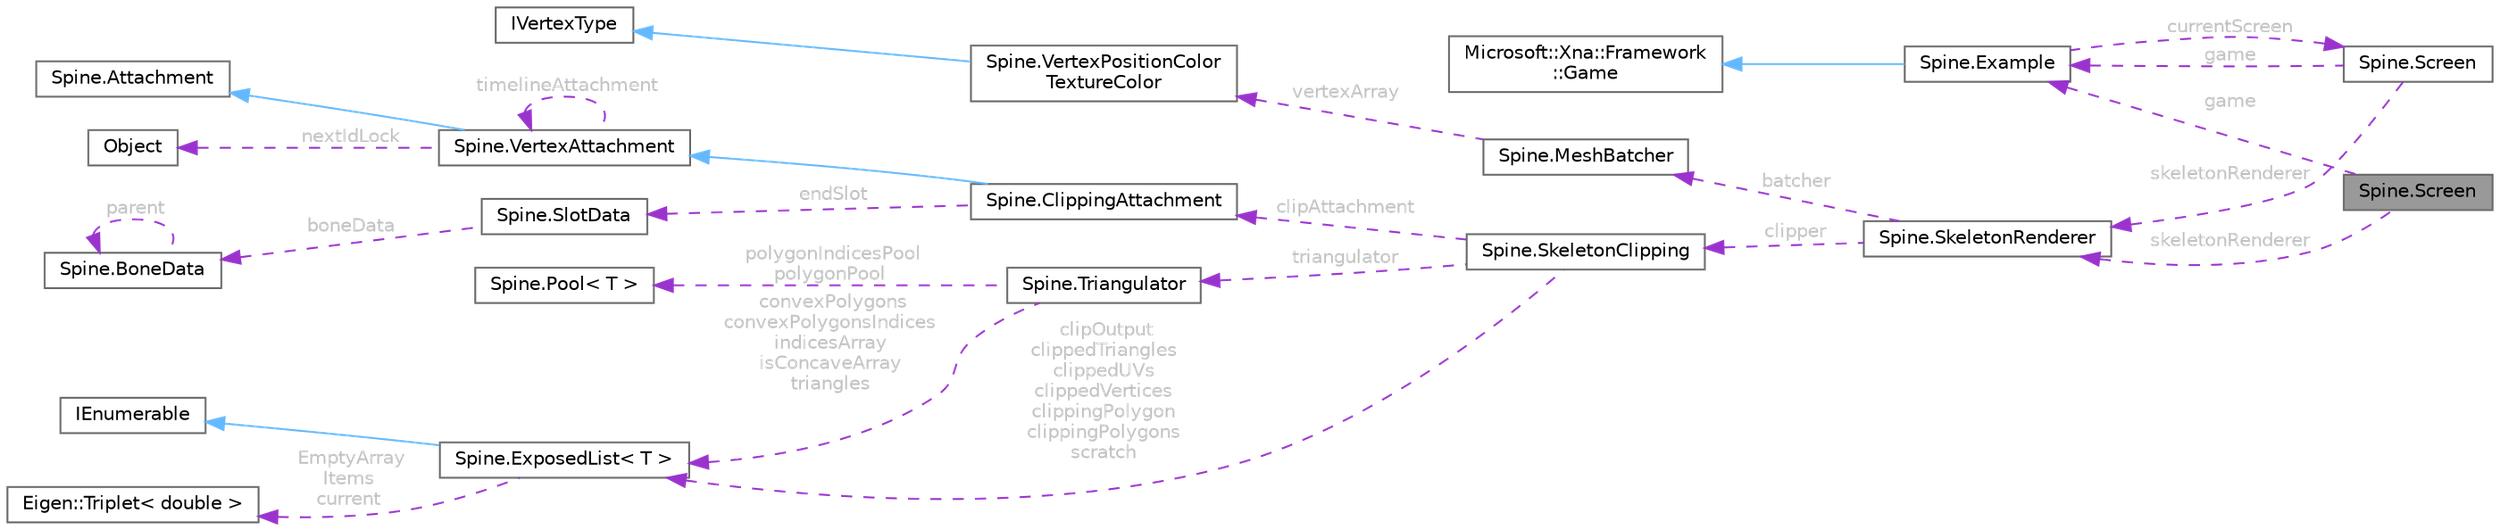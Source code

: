 digraph "Spine.Screen"
{
 // LATEX_PDF_SIZE
  bgcolor="transparent";
  edge [fontname=Helvetica,fontsize=10,labelfontname=Helvetica,labelfontsize=10];
  node [fontname=Helvetica,fontsize=10,shape=box,height=0.2,width=0.4];
  rankdir="LR";
  Node1 [id="Node000001",label="Spine.Screen",height=0.2,width=0.4,color="gray40", fillcolor="grey60", style="filled", fontcolor="black",tooltip=" "];
  Node2 -> Node1 [id="edge1_Node000001_Node000002",dir="back",color="darkorchid3",style="dashed",tooltip=" ",label=" game",fontcolor="grey" ];
  Node2 [id="Node000002",label="Spine.Example",height=0.2,width=0.4,color="gray40", fillcolor="white", style="filled",URL="$class_spine_1_1_example.html",tooltip=" "];
  Node3 -> Node2 [id="edge2_Node000002_Node000003",dir="back",color="steelblue1",style="solid",tooltip=" "];
  Node3 [id="Node000003",label="Microsoft::Xna::Framework\l::Game",height=0.2,width=0.4,color="gray40", fillcolor="white", style="filled",tooltip=" "];
  Node4 -> Node2 [id="edge3_Node000002_Node000004",dir="back",color="darkorchid3",style="dashed",tooltip=" ",label=" currentScreen",fontcolor="grey" ];
  Node4 [id="Node000004",label="Spine.Screen",height=0.2,width=0.4,color="gray40", fillcolor="white", style="filled",URL="$class_spine_1_1_screen.html",tooltip=" "];
  Node2 -> Node4 [id="edge4_Node000004_Node000002",dir="back",color="darkorchid3",style="dashed",tooltip=" ",label=" game",fontcolor="grey" ];
  Node5 -> Node4 [id="edge5_Node000004_Node000005",dir="back",color="darkorchid3",style="dashed",tooltip=" ",label=" skeletonRenderer",fontcolor="grey" ];
  Node5 [id="Node000005",label="Spine.SkeletonRenderer",height=0.2,width=0.4,color="gray40", fillcolor="white", style="filled",URL="$class_spine_1_1_skeleton_renderer.html",tooltip="Draws region and mesh attachments."];
  Node6 -> Node5 [id="edge6_Node000005_Node000006",dir="back",color="darkorchid3",style="dashed",tooltip=" ",label=" clipper",fontcolor="grey" ];
  Node6 [id="Node000006",label="Spine.SkeletonClipping",height=0.2,width=0.4,color="gray40", fillcolor="white", style="filled",URL="$class_spine_1_1_skeleton_clipping.html",tooltip=" "];
  Node7 -> Node6 [id="edge7_Node000006_Node000007",dir="back",color="darkorchid3",style="dashed",tooltip=" ",label=" triangulator",fontcolor="grey" ];
  Node7 [id="Node000007",label="Spine.Triangulator",height=0.2,width=0.4,color="gray40", fillcolor="white", style="filled",URL="$class_spine_1_1_triangulator.html",tooltip=" "];
  Node8 -> Node7 [id="edge8_Node000007_Node000008",dir="back",color="darkorchid3",style="dashed",tooltip=" ",label=" convexPolygons\nconvexPolygonsIndices\nindicesArray\nisConcaveArray\ntriangles",fontcolor="grey" ];
  Node8 [id="Node000008",label="Spine.ExposedList\< T \>",height=0.2,width=0.4,color="gray40", fillcolor="white", style="filled",URL="$class_spine_1_1_exposed_list-1-g.html",tooltip=" "];
  Node9 -> Node8 [id="edge9_Node000008_Node000009",dir="back",color="steelblue1",style="solid",tooltip=" "];
  Node9 [id="Node000009",label="IEnumerable",height=0.2,width=0.4,color="gray40", fillcolor="white", style="filled",tooltip=" "];
  Node10 -> Node8 [id="edge10_Node000008_Node000010",dir="back",color="darkorchid3",style="dashed",tooltip=" ",label=" EmptyArray\nItems\ncurrent",fontcolor="grey" ];
  Node10 [id="Node000010",label="Eigen::Triplet\< double \>",height=0.2,width=0.4,color="gray40", fillcolor="white", style="filled",URL="$class_eigen_1_1_triplet.html",tooltip=" "];
  Node11 -> Node7 [id="edge11_Node000007_Node000011",dir="back",color="darkorchid3",style="dashed",tooltip=" ",label=" polygonIndicesPool\npolygonPool",fontcolor="grey" ];
  Node11 [id="Node000011",label="Spine.Pool\< T \>",height=0.2,width=0.4,color="gray40", fillcolor="white", style="filled",URL="$class_spine_1_1_pool-1-g.html",tooltip=" "];
  Node8 -> Node6 [id="edge12_Node000006_Node000008",dir="back",color="darkorchid3",style="dashed",tooltip=" ",label=" clipOutput\nclippedTriangles\nclippedUVs\nclippedVertices\nclippingPolygon\nclippingPolygons\nscratch",fontcolor="grey" ];
  Node12 -> Node6 [id="edge13_Node000006_Node000012",dir="back",color="darkorchid3",style="dashed",tooltip=" ",label=" clipAttachment",fontcolor="grey" ];
  Node12 [id="Node000012",label="Spine.ClippingAttachment",height=0.2,width=0.4,color="gray40", fillcolor="white", style="filled",URL="$class_spine_1_1_clipping_attachment.html",tooltip=" "];
  Node13 -> Node12 [id="edge14_Node000012_Node000013",dir="back",color="steelblue1",style="solid",tooltip=" "];
  Node13 [id="Node000013",label="Spine.VertexAttachment",height=0.2,width=0.4,color="gray40", fillcolor="white", style="filled",URL="$class_spine_1_1_vertex_attachment.html",tooltip=">An attachment with vertices that are transformed by one or more bones and can be deformed by a slot'..."];
  Node14 -> Node13 [id="edge15_Node000013_Node000014",dir="back",color="steelblue1",style="solid",tooltip=" "];
  Node14 [id="Node000014",label="Spine.Attachment",height=0.2,width=0.4,color="gray40", fillcolor="white", style="filled",URL="$class_spine_1_1_attachment.html",tooltip="The base class for all attachments."];
  Node15 -> Node13 [id="edge16_Node000013_Node000015",dir="back",color="darkorchid3",style="dashed",tooltip=" ",label=" nextIdLock",fontcolor="grey" ];
  Node15 [id="Node000015",label="Object",height=0.2,width=0.4,color="gray40", fillcolor="white", style="filled",URL="$class_object.html",tooltip=" "];
  Node13 -> Node13 [id="edge17_Node000013_Node000013",dir="back",color="darkorchid3",style="dashed",tooltip=" ",label=" timelineAttachment",fontcolor="grey" ];
  Node16 -> Node12 [id="edge18_Node000012_Node000016",dir="back",color="darkorchid3",style="dashed",tooltip=" ",label=" endSlot",fontcolor="grey" ];
  Node16 [id="Node000016",label="Spine.SlotData",height=0.2,width=0.4,color="gray40", fillcolor="white", style="filled",URL="$class_spine_1_1_slot_data.html",tooltip=" "];
  Node17 -> Node16 [id="edge19_Node000016_Node000017",dir="back",color="darkorchid3",style="dashed",tooltip=" ",label=" boneData",fontcolor="grey" ];
  Node17 [id="Node000017",label="Spine.BoneData",height=0.2,width=0.4,color="gray40", fillcolor="white", style="filled",URL="$class_spine_1_1_bone_data.html",tooltip=" "];
  Node17 -> Node17 [id="edge20_Node000017_Node000017",dir="back",color="darkorchid3",style="dashed",tooltip=" ",label=" parent",fontcolor="grey" ];
  Node18 -> Node5 [id="edge21_Node000005_Node000018",dir="back",color="darkorchid3",style="dashed",tooltip=" ",label=" batcher",fontcolor="grey" ];
  Node18 [id="Node000018",label="Spine.MeshBatcher",height=0.2,width=0.4,color="gray40", fillcolor="white", style="filled",URL="$class_spine_1_1_mesh_batcher.html",tooltip="Draws batched meshes."];
  Node19 -> Node18 [id="edge22_Node000018_Node000019",dir="back",color="darkorchid3",style="dashed",tooltip=" ",label=" vertexArray",fontcolor="grey" ];
  Node19 [id="Node000019",label="Spine.VertexPositionColor\lTextureColor",height=0.2,width=0.4,color="gray40", fillcolor="white", style="filled",URL="$struct_spine_1_1_vertex_position_color_texture_color.html",tooltip=" "];
  Node20 -> Node19 [id="edge23_Node000019_Node000020",dir="back",color="steelblue1",style="solid",tooltip=" "];
  Node20 [id="Node000020",label="IVertexType",height=0.2,width=0.4,color="gray40", fillcolor="white", style="filled",tooltip=" "];
  Node5 -> Node1 [id="edge24_Node000001_Node000005",dir="back",color="darkorchid3",style="dashed",tooltip=" ",label=" skeletonRenderer",fontcolor="grey" ];
}
